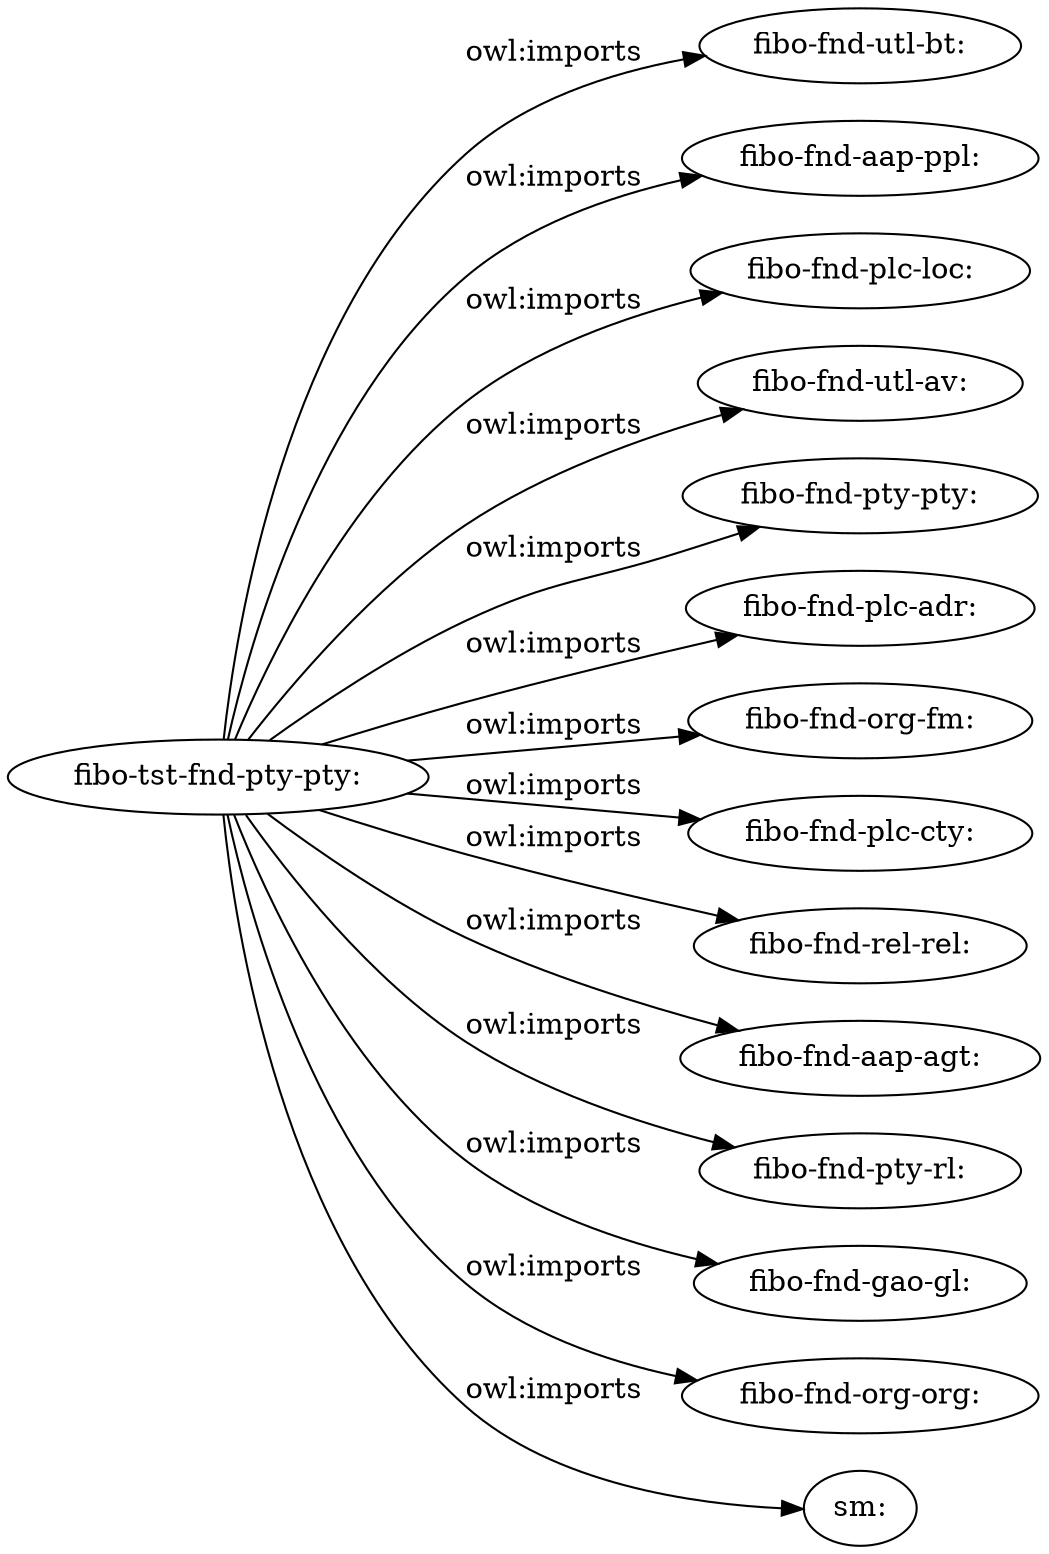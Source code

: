 digraph ar2dtool_diagram { 
rankdir=LR;
size="1501"
	"fibo-tst-fnd-pty-pty:" -> "fibo-fnd-utl-bt:" [ label = "owl:imports" ];
	"fibo-tst-fnd-pty-pty:" -> "fibo-fnd-aap-ppl:" [ label = "owl:imports" ];
	"fibo-tst-fnd-pty-pty:" -> "fibo-fnd-plc-loc:" [ label = "owl:imports" ];
	"fibo-tst-fnd-pty-pty:" -> "fibo-fnd-utl-av:" [ label = "owl:imports" ];
	"fibo-tst-fnd-pty-pty:" -> "fibo-fnd-pty-pty:" [ label = "owl:imports" ];
	"fibo-tst-fnd-pty-pty:" -> "fibo-fnd-plc-adr:" [ label = "owl:imports" ];
	"fibo-tst-fnd-pty-pty:" -> "fibo-fnd-org-fm:" [ label = "owl:imports" ];
	"fibo-tst-fnd-pty-pty:" -> "fibo-fnd-plc-cty:" [ label = "owl:imports" ];
	"fibo-tst-fnd-pty-pty:" -> "fibo-fnd-rel-rel:" [ label = "owl:imports" ];
	"fibo-tst-fnd-pty-pty:" -> "fibo-fnd-aap-agt:" [ label = "owl:imports" ];
	"fibo-tst-fnd-pty-pty:" -> "fibo-fnd-pty-rl:" [ label = "owl:imports" ];
	"fibo-tst-fnd-pty-pty:" -> "fibo-fnd-gao-gl:" [ label = "owl:imports" ];
	"fibo-tst-fnd-pty-pty:" -> "fibo-fnd-org-org:" [ label = "owl:imports" ];
	"fibo-tst-fnd-pty-pty:" -> "sm:" [ label = "owl:imports" ];

}
